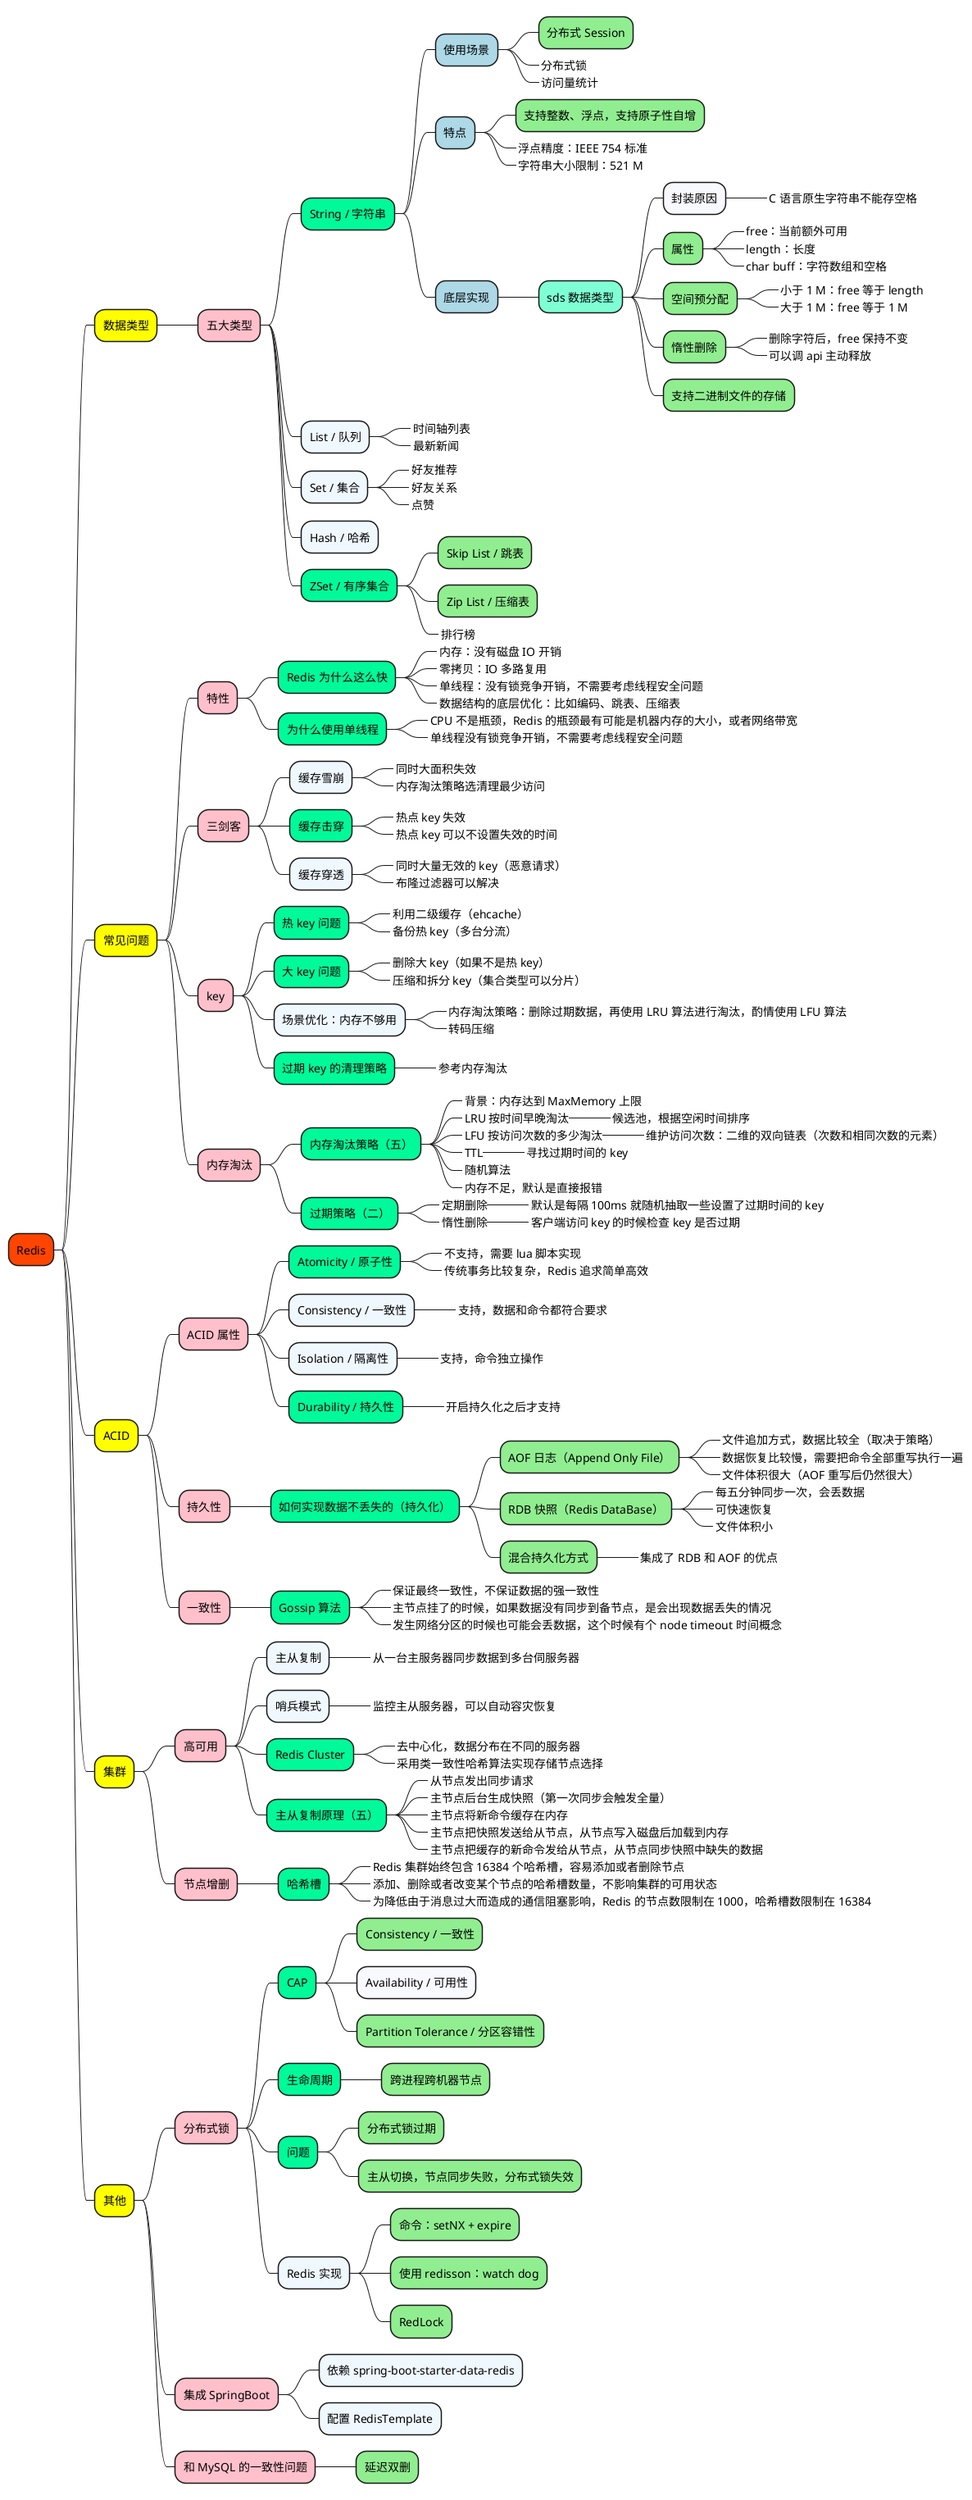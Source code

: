 @startmindmap

+[#OrangeRed] Redis

++[#yellow] 数据类型

+++[#Pink] 五大类型
++++[#MediumSpringGreen] String / 字符串
+++++[#LightBlue] 使用场景
++++++[#LightGreen] 分布式 Session
++++++[#GhostWhite]_ 分布式锁
++++++[#GhostWhite]_ 访问量统计

+++++[#LightBlue] 特点
++++++[#LightGreen] 支持整数、浮点，支持原子性自增
++++++[#LightGreen]_ 浮点精度：IEEE 754 标准
++++++[#LightGreen]_ 字符串大小限制：521 M

+++++[#LightBlue] 底层实现
++++++[#Aquamarine] sds 数据类型
+++++++[#GhostWhite] 封装原因
++++++++[#LightGreen]_ C 语言原生字符串不能存空格
+++++++[#LightGreen] 属性
++++++++[#LightGreen]_ free：当前额外可用
++++++++[#LightGreen]_ length：长度
++++++++[#LightGreen]_ char buff：字符数组和空格
+++++++[#LightGreen] 空间预分配
++++++++[#LightGreen]_ 小于 1 M：free 等于 length
++++++++[#LightGreen]_ 大于 1 M：free 等于 1 M
+++++++[#LightGreen] 惰性删除
++++++++[#LightGreen]_ 删除字符后，free 保持不变
++++++++[#LightGreen]_ 可以调 api 主动释放
+++++++[#LightGreen] 支持二进制文件的存储

++++[#AliceBlue] List / 队列
+++++[#GhostWhite]_ 时间轴列表
+++++[#GhostWhite]_ 最新新闻

++++[#AliceBlue] Set / 集合
+++++[#GhostWhite]_ 好友推荐
+++++[#GhostWhite]_ 好友关系
+++++[#GhostWhite]_ 点赞

++++[#AliceBlue] Hash / 哈希

++++[#MediumSpringGreen] ZSet / 有序集合
+++++[#LightGreen] Skip List / 跳表
+++++[#LightGreen] Zip List / 压缩表
+++++[#GhostWhite]_ 排行榜


++[#yellow] 常见问题

+++[#Pink] 特性
++++[#MediumSpringGreen] Redis 为什么这么快
+++++[#MediumSpringGreen]_ 内存：没有磁盘 IO 开销
+++++[#MediumSpringGreen]_ 零拷贝：IO 多路复用
+++++[#MediumSpringGreen]_ 单线程：没有锁竞争开销，不需要考虑线程安全问题
+++++[#MediumSpringGreen]_ 数据结构的底层优化：比如编码、跳表、压缩表

++++[#MediumSpringGreen] 为什么使用单线程
+++++[#AliceBlue]_ CPU 不是瓶颈，Redis 的瓶颈最有可能是机器内存的大小，或者网络带宽
+++++[#AliceBlue]_ 单线程没有锁竞争开销，不需要考虑线程安全问题

+++[#Pink] 三剑客

++++[#AliceBlue] 缓存雪崩
+++++[#AliceBlue]_ 同时大面积失效
+++++[#AliceBlue]_ 内存淘汰策略选清理最少访问

++++[#MediumSpringGreen] 缓存击穿
+++++[#MediumSpringGreen]_ 热点 key 失效
+++++[#MediumSpringGreen]_ 热点 key 可以不设置失效的时间

++++[#AliceBlue] 缓存穿透
+++++[#AliceBlue]_ 同时大量无效的 key（恶意请求）
+++++[#AliceBlue]_ 布隆过滤器可以解决

+++[#Pink] key

++++[#MediumSpringGreen] 热 key 问题
+++++[#MediumSpringGreen]_ 利用二级缓存（ehcache）
+++++[#MediumSpringGreen]_ 备份热 key（多台分流）

++++[#MediumSpringGreen] 大 key 问题
+++++[#MediumSpringGreen]_ 删除大 key（如果不是热 key）
+++++[#MediumSpringGreen]_ 压缩和拆分 key（集合类型可以分片）

++++[#AliceBlue] 场景优化：内存不够用
+++++[#MediumSpringGreen]_ 内存淘汰策略：删除过期数据，再使用 LRU 算法进行淘汰，酌情使用 LFU 算法
+++++[#MediumSpringGreen]_ 转码压缩

++++[#MediumSpringGreen] 过期 key 的清理策略
+++++[#MediumSpringGreen]_ 参考内存淘汰


+++[#Pink] 内存淘汰

++++[#MediumSpringGreen] 内存淘汰策略（五）
+++++[#MediumSpringGreen]_ 背景：内存达到 MaxMemory 上限
+++++[#MediumSpringGreen]_ LRU 按时间早晚淘汰
++++++[#LightGreen]_ 候选池，根据空闲时间排序
+++++[#MediumSpringGreen]_ LFU 按访问次数的多少淘汰
++++++[#LightGreen]_ 维护访问次数：二维的双向链表（次数和相同次数的元素）
+++++[#MediumSpringGreen]_ TTL
++++++[#LightGreen]_ 寻找过期时间的 key
+++++[#MediumSpringGreen]_ 随机算法
+++++[#MediumSpringGreen]_ 内存不足，默认是直接报错

++++[#MediumSpringGreen] 过期策略（二）
+++++[#MediumSpringGreen]_ 定期删除
++++++[#LightGreen]_ 默认是每隔 100ms 就随机抽取一些设置了过期时间的 key
+++++[#MediumSpringGreen]_ 惰性删除
++++++[#LightGreen]_ 客户端访问 key 的时候检查 key 是否过期


++[#yellow] ACID

+++[#Pink] ACID 属性
++++[#MediumSpringGreen] Atomicity / 原子性
+++++[#AliceBlue]_ 不支持，需要 lua 脚本实现
+++++[#AliceBlue]_ 传统事务比较复杂，Redis 追求简单高效
++++[#AliceBlue] Consistency / 一致性
+++++[#AliceBlue]_ 支持，数据和命令都符合要求
++++[#AliceBlue] Isolation / 隔离性
+++++[#AliceBlue]_ 支持，命令独立操作
++++[#MediumSpringGreen] Durability / 持久性
+++++[#AliceBlue]_ 开启持久化之后才支持

+++[#Pink] 持久性
++++[#MediumSpringGreen] 如何实现数据不丢失的（持久化）

+++++[#LightGreen] AOF 日志（Append Only File）
++++++[#AliceBlue]_ 文件追加方式，数据比较全（取决于策略）
++++++[#AliceBlue]_ 数据恢复比较慢，需要把命令全部重写执行一遍
++++++[#AliceBlue]_ 文件体积很大（AOF 重写后仍然很大）

+++++[#LightGreen] RDB 快照（Redis DataBase）
++++++[#AliceBlue]_ 每五分钟同步一次，会丢数据
++++++[#AliceBlue]_ 可快速恢复
++++++[#AliceBlue]_ 文件体积小
+++++[#LightGreen] 混合持久化方式

++++++[#AliceBlue]_ 集成了 RDB 和 AOF 的优点


+++[#Pink] 一致性
++++[#MediumSpringGreen] Gossip 算法
+++++[#LightGreen]_ 保证最终一致性，不保证数据的强一致性
+++++[#LightGreen]_ 主节点挂了的时候，如果数据没有同步到备节点，是会出现数据丢失的情况
+++++[#LightGreen]_ 发生网络分区的时候也可能会丢数据，这个时候有个 node timeout 时间概念


++[#yellow] 集群

+++[#Pink] 高可用
++++[#AliceBlue] 主从复制
+++++[#AliceBlue]_ 从一台主服务器同步数据到多台伺服务器
++++[#AliceBlue] 哨兵模式
+++++[#AliceBlue]_ 监控主从服务器，可以自动容灾恢复
++++[#MediumSpringGreen] Redis Cluster
+++++[#AliceBlue]_ 去中心化，数据分布在不同的服务器
+++++[#AliceBlue]_ 采用类一致性哈希算法实现存储节点选择

++++[#MediumSpringGreen] 主从复制原理（五）
+++++[#LightGreen]_ 从节点发出同步请求
+++++[#LightGreen]_ 主节点后台生成快照（第一次同步会触发全量）
+++++[#LightGreen]_ 主节点将新命令缓存在内存
+++++[#LightGreen]_ 主节点把快照发送给从节点，从节点写入磁盘后加载到内存
+++++[#LightGreen]_ 主节点把缓存的新命令发给从节点，从节点同步快照中缺失的数据

+++[#Pink] 节点增删

++++[#MediumSpringGreen] 哈希槽
+++++[#LightGreen]_ Redis 集群始终包含 16384 个哈希槽，容易添加或者删除节点
+++++[#LightGreen]_ 添加、删除或者改变某个节点的哈希槽数量，不影响集群的可用状态
+++++[#LightGreen]_ 为降低由于消息过大而造成的通信阻塞影响，Redis 的节点数限制在 1000，哈希槽数限制在 16384


++[#yellow] 其他

+++[#Pink] 分布式锁

++++[#MediumSpringGreen] CAP
+++++[#LightGreen] Consistency / 一致性
+++++[#GhostWhite] Availability / 可用性
+++++[#LightGreen] Partition Tolerance / 分区容错性

++++[#MediumSpringGreen] 生命周期
+++++[#LightGreen] 跨进程跨机器节点

++++[#MediumSpringGreen] 问题
+++++[#LightGreen] 分布式锁过期
+++++[#LightGreen] 主从切换，节点同步失败，分布式锁失效

++++[#AliceBlue] Redis 实现
+++++[#LightGreen] 命令：setNX + expire
+++++[#LightGreen] 使用 redisson：watch dog
+++++[#LightGreen] RedLock


+++[#Pink] 集成 SpringBoot
++++[#AliceBlue] 依赖 spring-boot-starter-data-redis
++++[#AliceBlue] 配置 RedisTemplate

+++[#Pink] 和 MySQL 的一致性问题
++++[#LightGreen] 延迟双删


'https://www.cnblogs.com/qdhxhz/p/15684650.html


@endmindmap